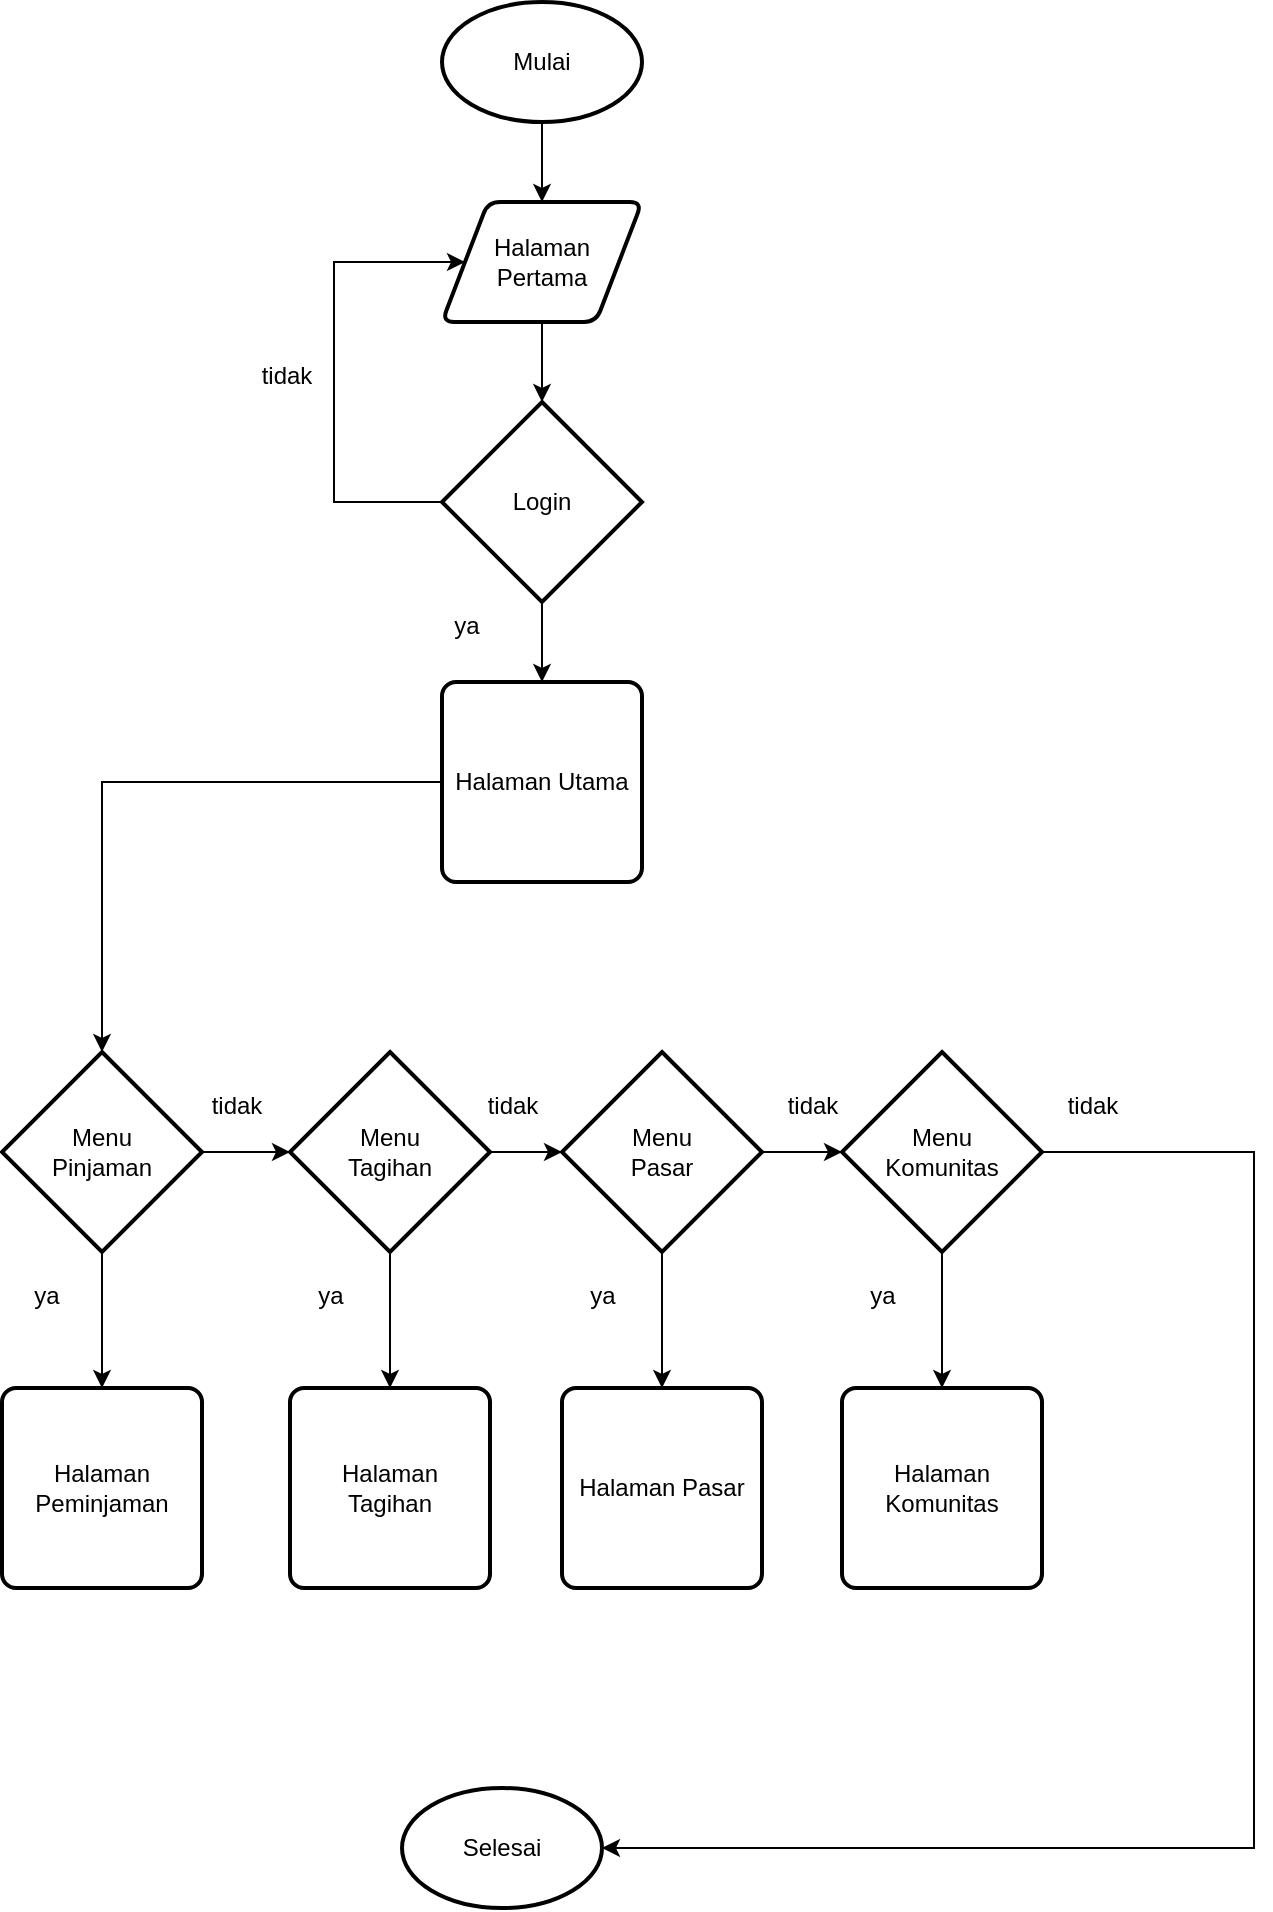 <mxfile version="20.2.3" type="google"><diagram id="Gp_UHK9mDVBj_uTehGrH" name="Struktur Navigasi"><mxGraphModel grid="1" page="1" gridSize="10" guides="1" tooltips="1" connect="1" arrows="1" fold="1" pageScale="1" pageWidth="827" pageHeight="1169" math="0" shadow="0"><root><mxCell id="0"/><mxCell id="1" parent="0"/><mxCell id="XUjTU2vEROzf47d0mTg8-15" value="" style="edgeStyle=orthogonalEdgeStyle;rounded=0;orthogonalLoop=1;jettySize=auto;html=1;" edge="1" parent="1" source="XUjTU2vEROzf47d0mTg8-1" target="XUjTU2vEROzf47d0mTg8-2"><mxGeometry relative="1" as="geometry"/></mxCell><mxCell id="XUjTU2vEROzf47d0mTg8-1" value="Mulai" style="strokeWidth=2;html=1;shape=mxgraph.flowchart.start_1;whiteSpace=wrap;" vertex="1" parent="1"><mxGeometry x="338" y="83" width="100" height="60" as="geometry"/></mxCell><mxCell id="XUjTU2vEROzf47d0mTg8-16" value="" style="edgeStyle=orthogonalEdgeStyle;rounded=0;orthogonalLoop=1;jettySize=auto;html=1;" edge="1" parent="1" source="XUjTU2vEROzf47d0mTg8-2" target="XUjTU2vEROzf47d0mTg8-3"><mxGeometry relative="1" as="geometry"/></mxCell><mxCell id="XUjTU2vEROzf47d0mTg8-2" value="Halaman &lt;br&gt;Pertama" style="shape=parallelogram;html=1;strokeWidth=2;perimeter=parallelogramPerimeter;whiteSpace=wrap;rounded=1;arcSize=12;size=0.23;" vertex="1" parent="1"><mxGeometry x="338" y="183" width="100" height="60" as="geometry"/></mxCell><mxCell id="XUjTU2vEROzf47d0mTg8-17" value="" style="edgeStyle=orthogonalEdgeStyle;rounded=0;orthogonalLoop=1;jettySize=auto;html=1;" edge="1" parent="1" source="XUjTU2vEROzf47d0mTg8-3" target="XUjTU2vEROzf47d0mTg8-4"><mxGeometry relative="1" as="geometry"/></mxCell><mxCell id="XUjTU2vEROzf47d0mTg8-27" style="edgeStyle=orthogonalEdgeStyle;rounded=0;orthogonalLoop=1;jettySize=auto;html=1;entryX=0;entryY=0.5;entryDx=0;entryDy=0;" edge="1" parent="1" source="XUjTU2vEROzf47d0mTg8-3" target="XUjTU2vEROzf47d0mTg8-2"><mxGeometry relative="1" as="geometry"><Array as="points"><mxPoint x="284" y="333"/><mxPoint x="284" y="213"/></Array></mxGeometry></mxCell><mxCell id="XUjTU2vEROzf47d0mTg8-3" value="Login" style="strokeWidth=2;html=1;shape=mxgraph.flowchart.decision;whiteSpace=wrap;" vertex="1" parent="1"><mxGeometry x="338" y="283" width="100" height="100" as="geometry"/></mxCell><mxCell id="XUjTU2vEROzf47d0mTg8-18" style="edgeStyle=orthogonalEdgeStyle;rounded=0;orthogonalLoop=1;jettySize=auto;html=1;entryX=0.5;entryY=0;entryDx=0;entryDy=0;entryPerimeter=0;" edge="1" parent="1" source="XUjTU2vEROzf47d0mTg8-4" target="XUjTU2vEROzf47d0mTg8-5"><mxGeometry relative="1" as="geometry"/></mxCell><mxCell id="XUjTU2vEROzf47d0mTg8-4" value="Halaman Utama" style="rounded=1;whiteSpace=wrap;html=1;absoluteArcSize=1;arcSize=14;strokeWidth=2;" vertex="1" parent="1"><mxGeometry x="338" y="423" width="100" height="100" as="geometry"/></mxCell><mxCell id="XUjTU2vEROzf47d0mTg8-19" style="edgeStyle=orthogonalEdgeStyle;rounded=0;orthogonalLoop=1;jettySize=auto;html=1;entryX=0;entryY=0.5;entryDx=0;entryDy=0;entryPerimeter=0;" edge="1" parent="1" source="XUjTU2vEROzf47d0mTg8-5" target="XUjTU2vEROzf47d0mTg8-6"><mxGeometry relative="1" as="geometry"/></mxCell><mxCell id="XUjTU2vEROzf47d0mTg8-22" value="" style="edgeStyle=orthogonalEdgeStyle;rounded=0;orthogonalLoop=1;jettySize=auto;html=1;" edge="1" parent="1" source="XUjTU2vEROzf47d0mTg8-5" target="XUjTU2vEROzf47d0mTg8-7"><mxGeometry relative="1" as="geometry"/></mxCell><mxCell id="XUjTU2vEROzf47d0mTg8-5" value="Menu &lt;br&gt;Pinjaman" style="strokeWidth=2;html=1;shape=mxgraph.flowchart.decision;whiteSpace=wrap;" vertex="1" parent="1"><mxGeometry x="118" y="608" width="100" height="100" as="geometry"/></mxCell><mxCell id="XUjTU2vEROzf47d0mTg8-20" value="" style="edgeStyle=orthogonalEdgeStyle;rounded=0;orthogonalLoop=1;jettySize=auto;html=1;" edge="1" parent="1" source="XUjTU2vEROzf47d0mTg8-6" target="XUjTU2vEROzf47d0mTg8-9"><mxGeometry relative="1" as="geometry"/></mxCell><mxCell id="XUjTU2vEROzf47d0mTg8-23" value="" style="edgeStyle=orthogonalEdgeStyle;rounded=0;orthogonalLoop=1;jettySize=auto;html=1;" edge="1" parent="1" source="XUjTU2vEROzf47d0mTg8-6" target="XUjTU2vEROzf47d0mTg8-8"><mxGeometry relative="1" as="geometry"/></mxCell><mxCell id="XUjTU2vEROzf47d0mTg8-6" value="Menu &lt;br&gt;Tagihan" style="strokeWidth=2;html=1;shape=mxgraph.flowchart.decision;whiteSpace=wrap;" vertex="1" parent="1"><mxGeometry x="262" y="608" width="100" height="100" as="geometry"/></mxCell><mxCell id="XUjTU2vEROzf47d0mTg8-7" value="Halaman&lt;br&gt;Peminjaman" style="rounded=1;whiteSpace=wrap;html=1;absoluteArcSize=1;arcSize=14;strokeWidth=2;" vertex="1" parent="1"><mxGeometry x="118" y="776" width="100" height="100" as="geometry"/></mxCell><mxCell id="XUjTU2vEROzf47d0mTg8-8" value="Halaman &lt;br&gt;Tagihan" style="rounded=1;whiteSpace=wrap;html=1;absoluteArcSize=1;arcSize=14;strokeWidth=2;" vertex="1" parent="1"><mxGeometry x="262" y="776" width="100" height="100" as="geometry"/></mxCell><mxCell id="XUjTU2vEROzf47d0mTg8-21" value="" style="edgeStyle=orthogonalEdgeStyle;rounded=0;orthogonalLoop=1;jettySize=auto;html=1;" edge="1" parent="1" source="XUjTU2vEROzf47d0mTg8-9" target="XUjTU2vEROzf47d0mTg8-11"><mxGeometry relative="1" as="geometry"/></mxCell><mxCell id="XUjTU2vEROzf47d0mTg8-24" value="" style="edgeStyle=orthogonalEdgeStyle;rounded=0;orthogonalLoop=1;jettySize=auto;html=1;" edge="1" parent="1" source="XUjTU2vEROzf47d0mTg8-9" target="XUjTU2vEROzf47d0mTg8-10"><mxGeometry relative="1" as="geometry"/></mxCell><mxCell id="XUjTU2vEROzf47d0mTg8-9" value="Menu&lt;br&gt;Pasar" style="strokeWidth=2;html=1;shape=mxgraph.flowchart.decision;whiteSpace=wrap;" vertex="1" parent="1"><mxGeometry x="398" y="608" width="100" height="100" as="geometry"/></mxCell><mxCell id="XUjTU2vEROzf47d0mTg8-10" value="Halaman Pasar" style="rounded=1;whiteSpace=wrap;html=1;absoluteArcSize=1;arcSize=14;strokeWidth=2;" vertex="1" parent="1"><mxGeometry x="398" y="776" width="100" height="100" as="geometry"/></mxCell><mxCell id="XUjTU2vEROzf47d0mTg8-25" value="" style="edgeStyle=orthogonalEdgeStyle;rounded=0;orthogonalLoop=1;jettySize=auto;html=1;" edge="1" parent="1" source="XUjTU2vEROzf47d0mTg8-11" target="XUjTU2vEROzf47d0mTg8-12"><mxGeometry relative="1" as="geometry"/></mxCell><mxCell id="XUjTU2vEROzf47d0mTg8-26" style="edgeStyle=orthogonalEdgeStyle;rounded=0;orthogonalLoop=1;jettySize=auto;html=1;entryX=1;entryY=0.5;entryDx=0;entryDy=0;entryPerimeter=0;" edge="1" parent="1" source="XUjTU2vEROzf47d0mTg8-11" target="XUjTU2vEROzf47d0mTg8-14"><mxGeometry relative="1" as="geometry"><Array as="points"><mxPoint x="744" y="658"/><mxPoint x="744" y="1006"/></Array></mxGeometry></mxCell><mxCell id="XUjTU2vEROzf47d0mTg8-11" value="Menu &lt;br&gt;Komunitas" style="strokeWidth=2;html=1;shape=mxgraph.flowchart.decision;whiteSpace=wrap;" vertex="1" parent="1"><mxGeometry x="538" y="608" width="100" height="100" as="geometry"/></mxCell><mxCell id="XUjTU2vEROzf47d0mTg8-12" value="Halaman Komunitas" style="rounded=1;whiteSpace=wrap;html=1;absoluteArcSize=1;arcSize=14;strokeWidth=2;" vertex="1" parent="1"><mxGeometry x="538" y="776" width="100" height="100" as="geometry"/></mxCell><mxCell id="XUjTU2vEROzf47d0mTg8-14" value="Selesai" style="strokeWidth=2;html=1;shape=mxgraph.flowchart.start_1;whiteSpace=wrap;" vertex="1" parent="1"><mxGeometry x="318" y="976" width="100" height="60" as="geometry"/></mxCell><mxCell id="XUjTU2vEROzf47d0mTg8-28" value="ya" style="text;html=1;align=center;verticalAlign=middle;resizable=0;points=[];autosize=1;strokeColor=none;fillColor=none;" vertex="1" parent="1"><mxGeometry x="120" y="715" width="40" height="30" as="geometry"/></mxCell><mxCell id="XUjTU2vEROzf47d0mTg8-29" value="ya" style="text;html=1;align=center;verticalAlign=middle;resizable=0;points=[];autosize=1;strokeColor=none;fillColor=none;" vertex="1" parent="1"><mxGeometry x="262" y="715" width="40" height="30" as="geometry"/></mxCell><mxCell id="XUjTU2vEROzf47d0mTg8-30" value="ya" style="text;html=1;align=center;verticalAlign=middle;resizable=0;points=[];autosize=1;strokeColor=none;fillColor=none;" vertex="1" parent="1"><mxGeometry x="398" y="715" width="40" height="30" as="geometry"/></mxCell><mxCell id="XUjTU2vEROzf47d0mTg8-31" value="ya" style="text;html=1;align=center;verticalAlign=middle;resizable=0;points=[];autosize=1;strokeColor=none;fillColor=none;" vertex="1" parent="1"><mxGeometry x="538" y="715" width="40" height="30" as="geometry"/></mxCell><mxCell id="XUjTU2vEROzf47d0mTg8-32" value="ya" style="text;html=1;align=center;verticalAlign=middle;resizable=0;points=[];autosize=1;strokeColor=none;fillColor=none;" vertex="1" parent="1"><mxGeometry x="330" y="380" width="40" height="30" as="geometry"/></mxCell><mxCell id="XUjTU2vEROzf47d0mTg8-33" value="tidak" style="text;html=1;align=center;verticalAlign=middle;resizable=0;points=[];autosize=1;strokeColor=none;fillColor=none;" vertex="1" parent="1"><mxGeometry x="235" y="255" width="50" height="30" as="geometry"/></mxCell><mxCell id="XUjTU2vEROzf47d0mTg8-34" value="tidak" style="text;html=1;align=center;verticalAlign=middle;resizable=0;points=[];autosize=1;strokeColor=none;fillColor=none;" vertex="1" parent="1"><mxGeometry x="210" y="620" width="50" height="30" as="geometry"/></mxCell><mxCell id="XUjTU2vEROzf47d0mTg8-35" value="tidak" style="text;html=1;align=center;verticalAlign=middle;resizable=0;points=[];autosize=1;strokeColor=none;fillColor=none;" vertex="1" parent="1"><mxGeometry x="348" y="620" width="50" height="30" as="geometry"/></mxCell><mxCell id="XUjTU2vEROzf47d0mTg8-36" value="tidak" style="text;html=1;align=center;verticalAlign=middle;resizable=0;points=[];autosize=1;strokeColor=none;fillColor=none;" vertex="1" parent="1"><mxGeometry x="498" y="620" width="50" height="30" as="geometry"/></mxCell><mxCell id="XUjTU2vEROzf47d0mTg8-37" value="tidak" style="text;html=1;align=center;verticalAlign=middle;resizable=0;points=[];autosize=1;strokeColor=none;fillColor=none;" vertex="1" parent="1"><mxGeometry x="638" y="620" width="50" height="30" as="geometry"/></mxCell></root></mxGraphModel></diagram></mxfile>